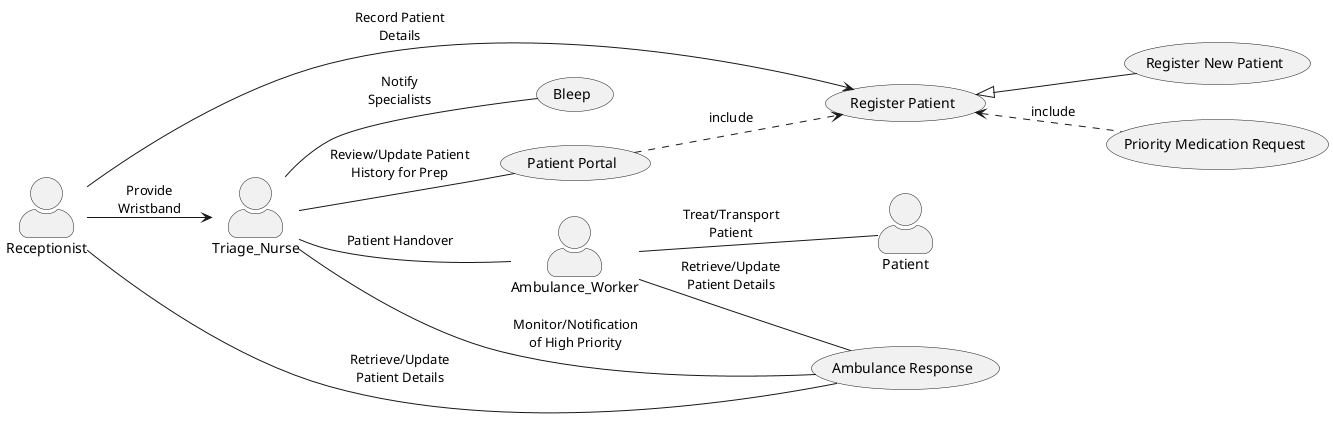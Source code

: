 @startuml

skinparam actorStyle awesome
left to right direction

actor Patient as a_pat
actor Receptionist as a_rep
actor Ambulance_Worker as a_amb
actor Triage_Nurse as a_tri

usecase "Register Patient" as u_reg
usecase "Register New Patient" as u_new
usecase "Ambulance Response" as u_amb
usecase "Priority Medication Request" as u_phr
usecase "Patient Portal" as u_por
usecase "Bleep" as u_blp

a_amb -- u_amb   : Retrieve/Update\nPatient Details
a_amb -- a_pat   : Treat/Transport\nPatient

a_rep -- u_amb   : Retrieve/Update\nPatient Details

a_tri -- u_amb   : Monitor/Notification\nof High Priority
a_tri -- u_por   : Review/Update Patient\nHistory for Prep
a_tri -- a_amb   : Patient Handover
a_tri -- u_blp   : Notify\nSpecialists

a_rep --> u_reg  : Record Patient\nDetails
a_rep --> a_tri  : Provide\nWristband
u_reg <|-- u_new
u_reg <.. u_phr  : include
u_por ..> u_reg  : include


@enduml